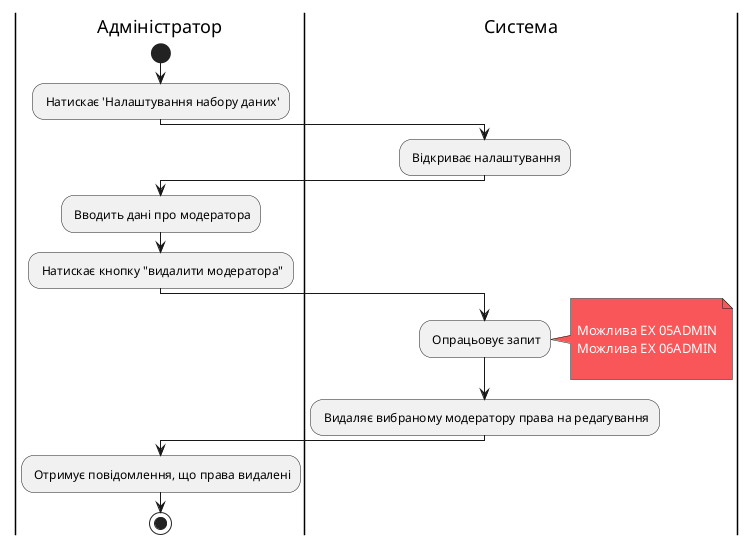 @startuml
skinparam ArchimateBackgroundColor #ffffff
skinparam	shadowing false
skinparam Note {
	BackgroundColor #f85658
	FontColor #ffffff
}

|Адміністратор|
start
: Натискає 'Налаштування набору даних';

|Система|
: Відкриває налаштування;

|Адміністратор|
: Вводить дані про модератора;
: Натискає кнопку "видалити модератора";

|Система|
: Опрацьовує запит;
note right

	Можлива EX 05ADMIN
	Можлива EX 06ADMIN

end note
: Видаляє вибраному модератору права на редагування;

|Адміністратор|

: Отримує повідомлення, що права видалені;

stop;


@enduml
